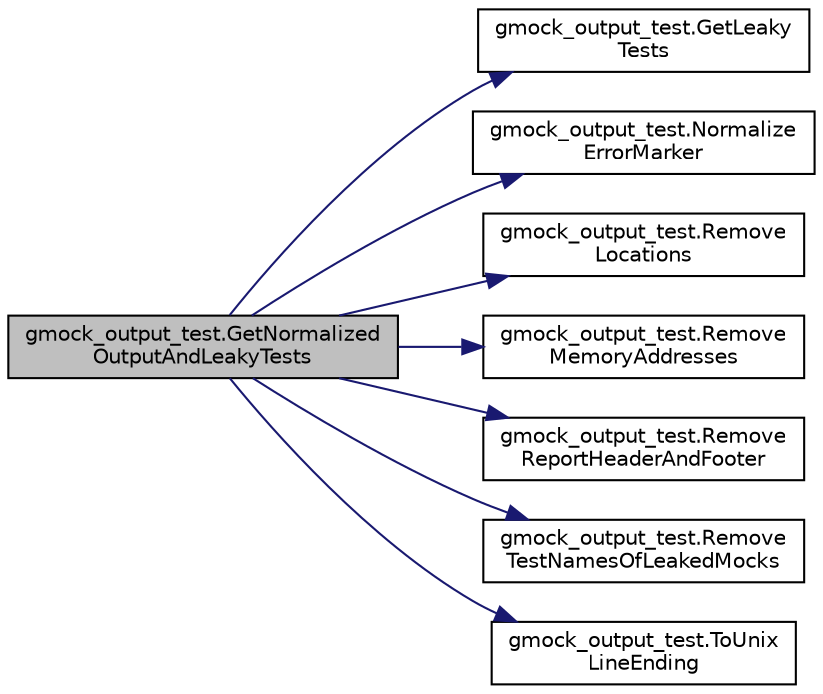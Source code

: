 digraph "gmock_output_test.GetNormalizedOutputAndLeakyTests"
{
 // LATEX_PDF_SIZE
  bgcolor="transparent";
  edge [fontname="Helvetica",fontsize="10",labelfontname="Helvetica",labelfontsize="10"];
  node [fontname="Helvetica",fontsize="10",shape=record];
  rankdir="LR";
  Node1 [label="gmock_output_test.GetNormalized\lOutputAndLeakyTests",height=0.2,width=0.4,color="black", fillcolor="grey75", style="filled", fontcolor="black",tooltip=" "];
  Node1 -> Node2 [color="midnightblue",fontsize="10",style="solid",fontname="Helvetica"];
  Node2 [label="gmock_output_test.GetLeaky\lTests",height=0.2,width=0.4,color="black",URL="$namespacegmock__output__test.html#a60299c4f0cb666d08f101ddaa7aabed4",tooltip=" "];
  Node1 -> Node3 [color="midnightblue",fontsize="10",style="solid",fontname="Helvetica"];
  Node3 [label="gmock_output_test.Normalize\lErrorMarker",height=0.2,width=0.4,color="black",URL="$namespacegmock__output__test.html#af3c1f95f19b9f048843a2d562d459b24",tooltip=" "];
  Node1 -> Node4 [color="midnightblue",fontsize="10",style="solid",fontname="Helvetica"];
  Node4 [label="gmock_output_test.Remove\lLocations",height=0.2,width=0.4,color="black",URL="$namespacegmock__output__test.html#aa3c93f8085ff0886bf0d160d71af2452",tooltip=" "];
  Node1 -> Node5 [color="midnightblue",fontsize="10",style="solid",fontname="Helvetica"];
  Node5 [label="gmock_output_test.Remove\lMemoryAddresses",height=0.2,width=0.4,color="black",URL="$namespacegmock__output__test.html#a58b4fdb82b40d01d32b09d4c14ba11a5",tooltip=" "];
  Node1 -> Node6 [color="midnightblue",fontsize="10",style="solid",fontname="Helvetica"];
  Node6 [label="gmock_output_test.Remove\lReportHeaderAndFooter",height=0.2,width=0.4,color="black",URL="$namespacegmock__output__test.html#a2ebfc0abfb0ed307021ecaa9da465c55",tooltip=" "];
  Node1 -> Node7 [color="midnightblue",fontsize="10",style="solid",fontname="Helvetica"];
  Node7 [label="gmock_output_test.Remove\lTestNamesOfLeakedMocks",height=0.2,width=0.4,color="black",URL="$namespacegmock__output__test.html#ac0628c5630d869dae45601df9d909638",tooltip=" "];
  Node1 -> Node8 [color="midnightblue",fontsize="10",style="solid",fontname="Helvetica"];
  Node8 [label="gmock_output_test.ToUnix\lLineEnding",height=0.2,width=0.4,color="black",URL="$namespacegmock__output__test.html#a5c9ae3611cc4fac1e1340a3345865cf3",tooltip=" "];
}
